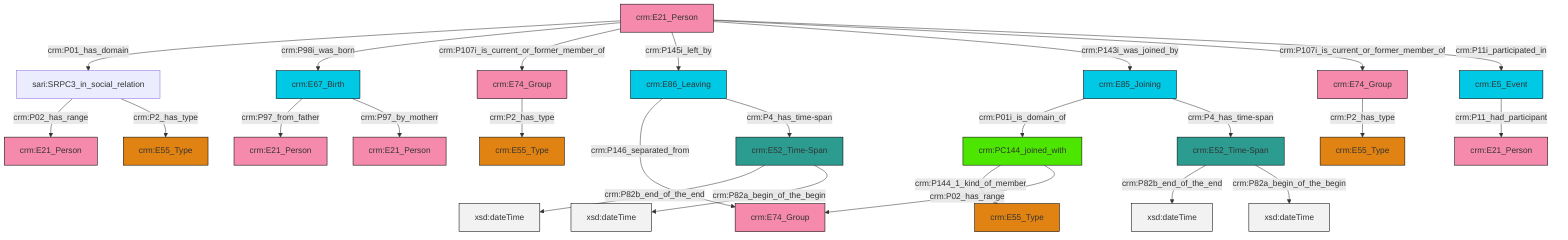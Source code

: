 graph TD
classDef Literal fill:#f2f2f2,stroke:#000000;
classDef CRM_Entity fill:#FFFFFF,stroke:#000000;
classDef Temporal_Entity fill:#00C9E6, stroke:#000000;
classDef Type fill:#E18312, stroke:#000000;
classDef Time-Span fill:#2C9C91, stroke:#000000;
classDef Appellation fill:#FFEB7F, stroke:#000000;
classDef Place fill:#008836, stroke:#000000;
classDef Persistent_Item fill:#B266B2, stroke:#000000;
classDef Conceptual_Object fill:#FFD700, stroke:#000000;
classDef Physical_Thing fill:#D2B48C, stroke:#000000;
classDef Actor fill:#f58aad, stroke:#000000;
classDef PC_Classes fill:#4ce600, stroke:#000000;
classDef Multi fill:#cccccc,stroke:#000000;

0["crm:E85_Joining"]:::Temporal_Entity -->|crm:P01i_is_domain_of| 1["crm:PC144_joined_with"]:::PC_Classes
2["crm:E21_Person"]:::Actor -->|crm:P01_has_domain| 3["sari:SRPC3_in_social_relation"]:::Default
4["crm:E74_Group"]:::Actor -->|crm:P2_has_type| 5["crm:E55_Type"]:::Type
2["crm:E21_Person"]:::Actor -->|crm:P98i_was_born| 6["crm:E67_Birth"]:::Temporal_Entity
10["crm:E74_Group"]:::Actor -->|crm:P2_has_type| 11["crm:E55_Type"]:::Type
2["crm:E21_Person"]:::Actor -->|crm:P107i_is_current_or_former_member_of| 10["crm:E74_Group"]:::Actor
14["crm:E52_Time-Span"]:::Time-Span -->|crm:P82b_end_of_the_end| 15[xsd:dateTime]:::Literal
3["sari:SRPC3_in_social_relation"]:::Default -->|crm:P02_has_range| 18["crm:E21_Person"]:::Actor
0["crm:E85_Joining"]:::Temporal_Entity -->|crm:P4_has_time-span| 19["crm:E52_Time-Span"]:::Time-Span
2["crm:E21_Person"]:::Actor -->|crm:P145i_left_by| 24["crm:E86_Leaving"]:::Temporal_Entity
14["crm:E52_Time-Span"]:::Time-Span -->|crm:P82a_begin_of_the_begin| 27[xsd:dateTime]:::Literal
3["sari:SRPC3_in_social_relation"]:::Default -->|crm:P2_has_type| 29["crm:E55_Type"]:::Type
2["crm:E21_Person"]:::Actor -->|crm:P143i_was_joined_by| 0["crm:E85_Joining"]:::Temporal_Entity
24["crm:E86_Leaving"]:::Temporal_Entity -->|crm:P146_separated_from| 31["crm:E74_Group"]:::Actor
2["crm:E21_Person"]:::Actor -->|crm:P107i_is_current_or_former_member_of| 4["crm:E74_Group"]:::Actor
1["crm:PC144_joined_with"]:::PC_Classes -->|crm:P144_1_kind_of_member| 33["crm:E55_Type"]:::Type
6["crm:E67_Birth"]:::Temporal_Entity -->|crm:P97_from_father| 35["crm:E21_Person"]:::Actor
24["crm:E86_Leaving"]:::Temporal_Entity -->|crm:P4_has_time-span| 14["crm:E52_Time-Span"]:::Time-Span
19["crm:E52_Time-Span"]:::Time-Span -->|crm:P82b_end_of_the_end| 36[xsd:dateTime]:::Literal
37["crm:E5_Event"]:::Temporal_Entity -->|crm:P11_had_participant| 38["crm:E21_Person"]:::Actor
1["crm:PC144_joined_with"]:::PC_Classes -->|crm:P02_has_range| 31["crm:E74_Group"]:::Actor
19["crm:E52_Time-Span"]:::Time-Span -->|crm:P82a_begin_of_the_begin| 43[xsd:dateTime]:::Literal
6["crm:E67_Birth"]:::Temporal_Entity -->|crm:P97_by_motherr| 20["crm:E21_Person"]:::Actor
2["crm:E21_Person"]:::Actor -->|crm:P11i_participated_in| 37["crm:E5_Event"]:::Temporal_Entity